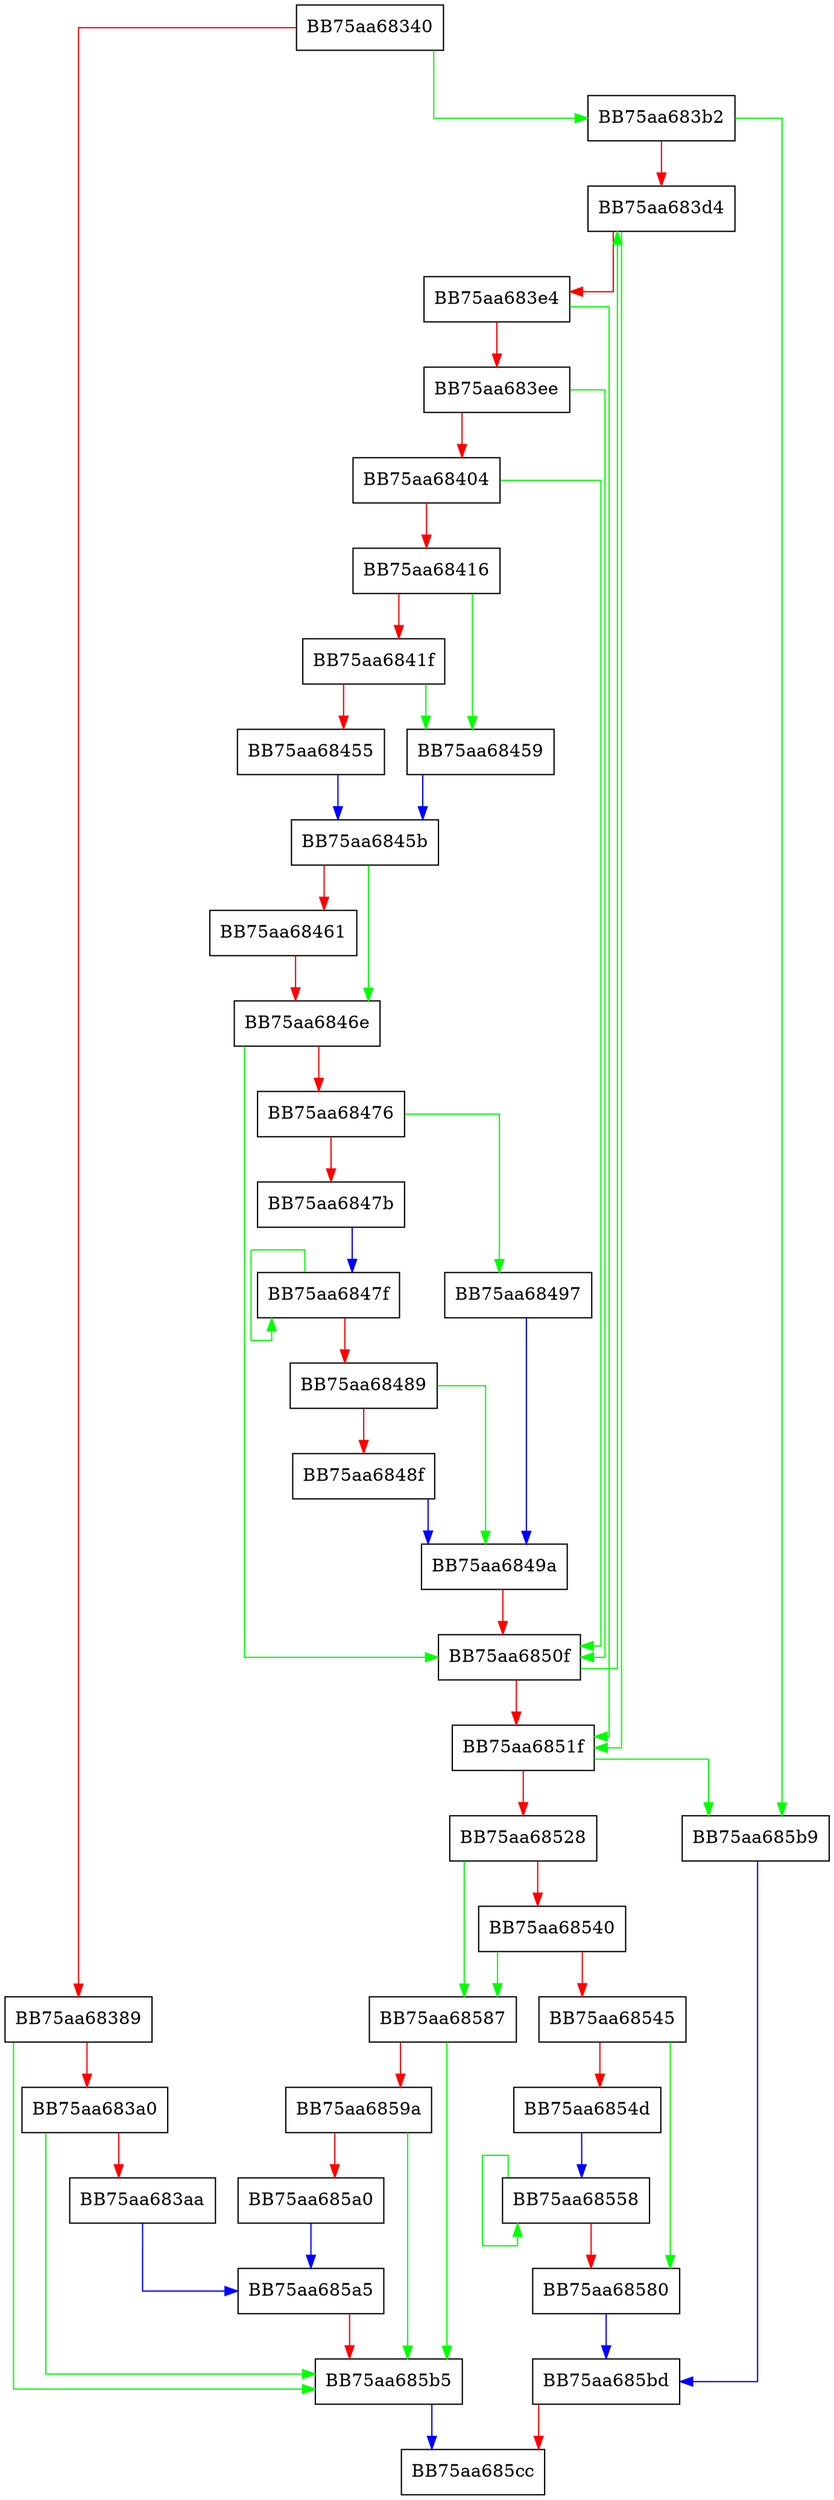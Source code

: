 digraph ComputeFileQueryInfo {
  node [shape="box"];
  graph [splines=ortho];
  BB75aa68340 -> BB75aa683b2 [color="green"];
  BB75aa68340 -> BB75aa68389 [color="red"];
  BB75aa68389 -> BB75aa685b5 [color="green"];
  BB75aa68389 -> BB75aa683a0 [color="red"];
  BB75aa683a0 -> BB75aa685b5 [color="green"];
  BB75aa683a0 -> BB75aa683aa [color="red"];
  BB75aa683aa -> BB75aa685a5 [color="blue"];
  BB75aa683b2 -> BB75aa685b9 [color="green"];
  BB75aa683b2 -> BB75aa683d4 [color="red"];
  BB75aa683d4 -> BB75aa6851f [color="green"];
  BB75aa683d4 -> BB75aa683e4 [color="red"];
  BB75aa683e4 -> BB75aa6851f [color="green"];
  BB75aa683e4 -> BB75aa683ee [color="red"];
  BB75aa683ee -> BB75aa6850f [color="green"];
  BB75aa683ee -> BB75aa68404 [color="red"];
  BB75aa68404 -> BB75aa6850f [color="green"];
  BB75aa68404 -> BB75aa68416 [color="red"];
  BB75aa68416 -> BB75aa68459 [color="green"];
  BB75aa68416 -> BB75aa6841f [color="red"];
  BB75aa6841f -> BB75aa68459 [color="green"];
  BB75aa6841f -> BB75aa68455 [color="red"];
  BB75aa68455 -> BB75aa6845b [color="blue"];
  BB75aa68459 -> BB75aa6845b [color="blue"];
  BB75aa6845b -> BB75aa6846e [color="green"];
  BB75aa6845b -> BB75aa68461 [color="red"];
  BB75aa68461 -> BB75aa6846e [color="red"];
  BB75aa6846e -> BB75aa6850f [color="green"];
  BB75aa6846e -> BB75aa68476 [color="red"];
  BB75aa68476 -> BB75aa68497 [color="green"];
  BB75aa68476 -> BB75aa6847b [color="red"];
  BB75aa6847b -> BB75aa6847f [color="blue"];
  BB75aa6847f -> BB75aa6847f [color="green"];
  BB75aa6847f -> BB75aa68489 [color="red"];
  BB75aa68489 -> BB75aa6849a [color="green"];
  BB75aa68489 -> BB75aa6848f [color="red"];
  BB75aa6848f -> BB75aa6849a [color="blue"];
  BB75aa68497 -> BB75aa6849a [color="blue"];
  BB75aa6849a -> BB75aa6850f [color="red"];
  BB75aa6850f -> BB75aa683d4 [color="green"];
  BB75aa6850f -> BB75aa6851f [color="red"];
  BB75aa6851f -> BB75aa685b9 [color="green"];
  BB75aa6851f -> BB75aa68528 [color="red"];
  BB75aa68528 -> BB75aa68587 [color="green"];
  BB75aa68528 -> BB75aa68540 [color="red"];
  BB75aa68540 -> BB75aa68587 [color="green"];
  BB75aa68540 -> BB75aa68545 [color="red"];
  BB75aa68545 -> BB75aa68580 [color="green"];
  BB75aa68545 -> BB75aa6854d [color="red"];
  BB75aa6854d -> BB75aa68558 [color="blue"];
  BB75aa68558 -> BB75aa68558 [color="green"];
  BB75aa68558 -> BB75aa68580 [color="red"];
  BB75aa68580 -> BB75aa685bd [color="blue"];
  BB75aa68587 -> BB75aa685b5 [color="green"];
  BB75aa68587 -> BB75aa6859a [color="red"];
  BB75aa6859a -> BB75aa685b5 [color="green"];
  BB75aa6859a -> BB75aa685a0 [color="red"];
  BB75aa685a0 -> BB75aa685a5 [color="blue"];
  BB75aa685a5 -> BB75aa685b5 [color="red"];
  BB75aa685b5 -> BB75aa685cc [color="blue"];
  BB75aa685b9 -> BB75aa685bd [color="blue"];
  BB75aa685bd -> BB75aa685cc [color="red"];
}